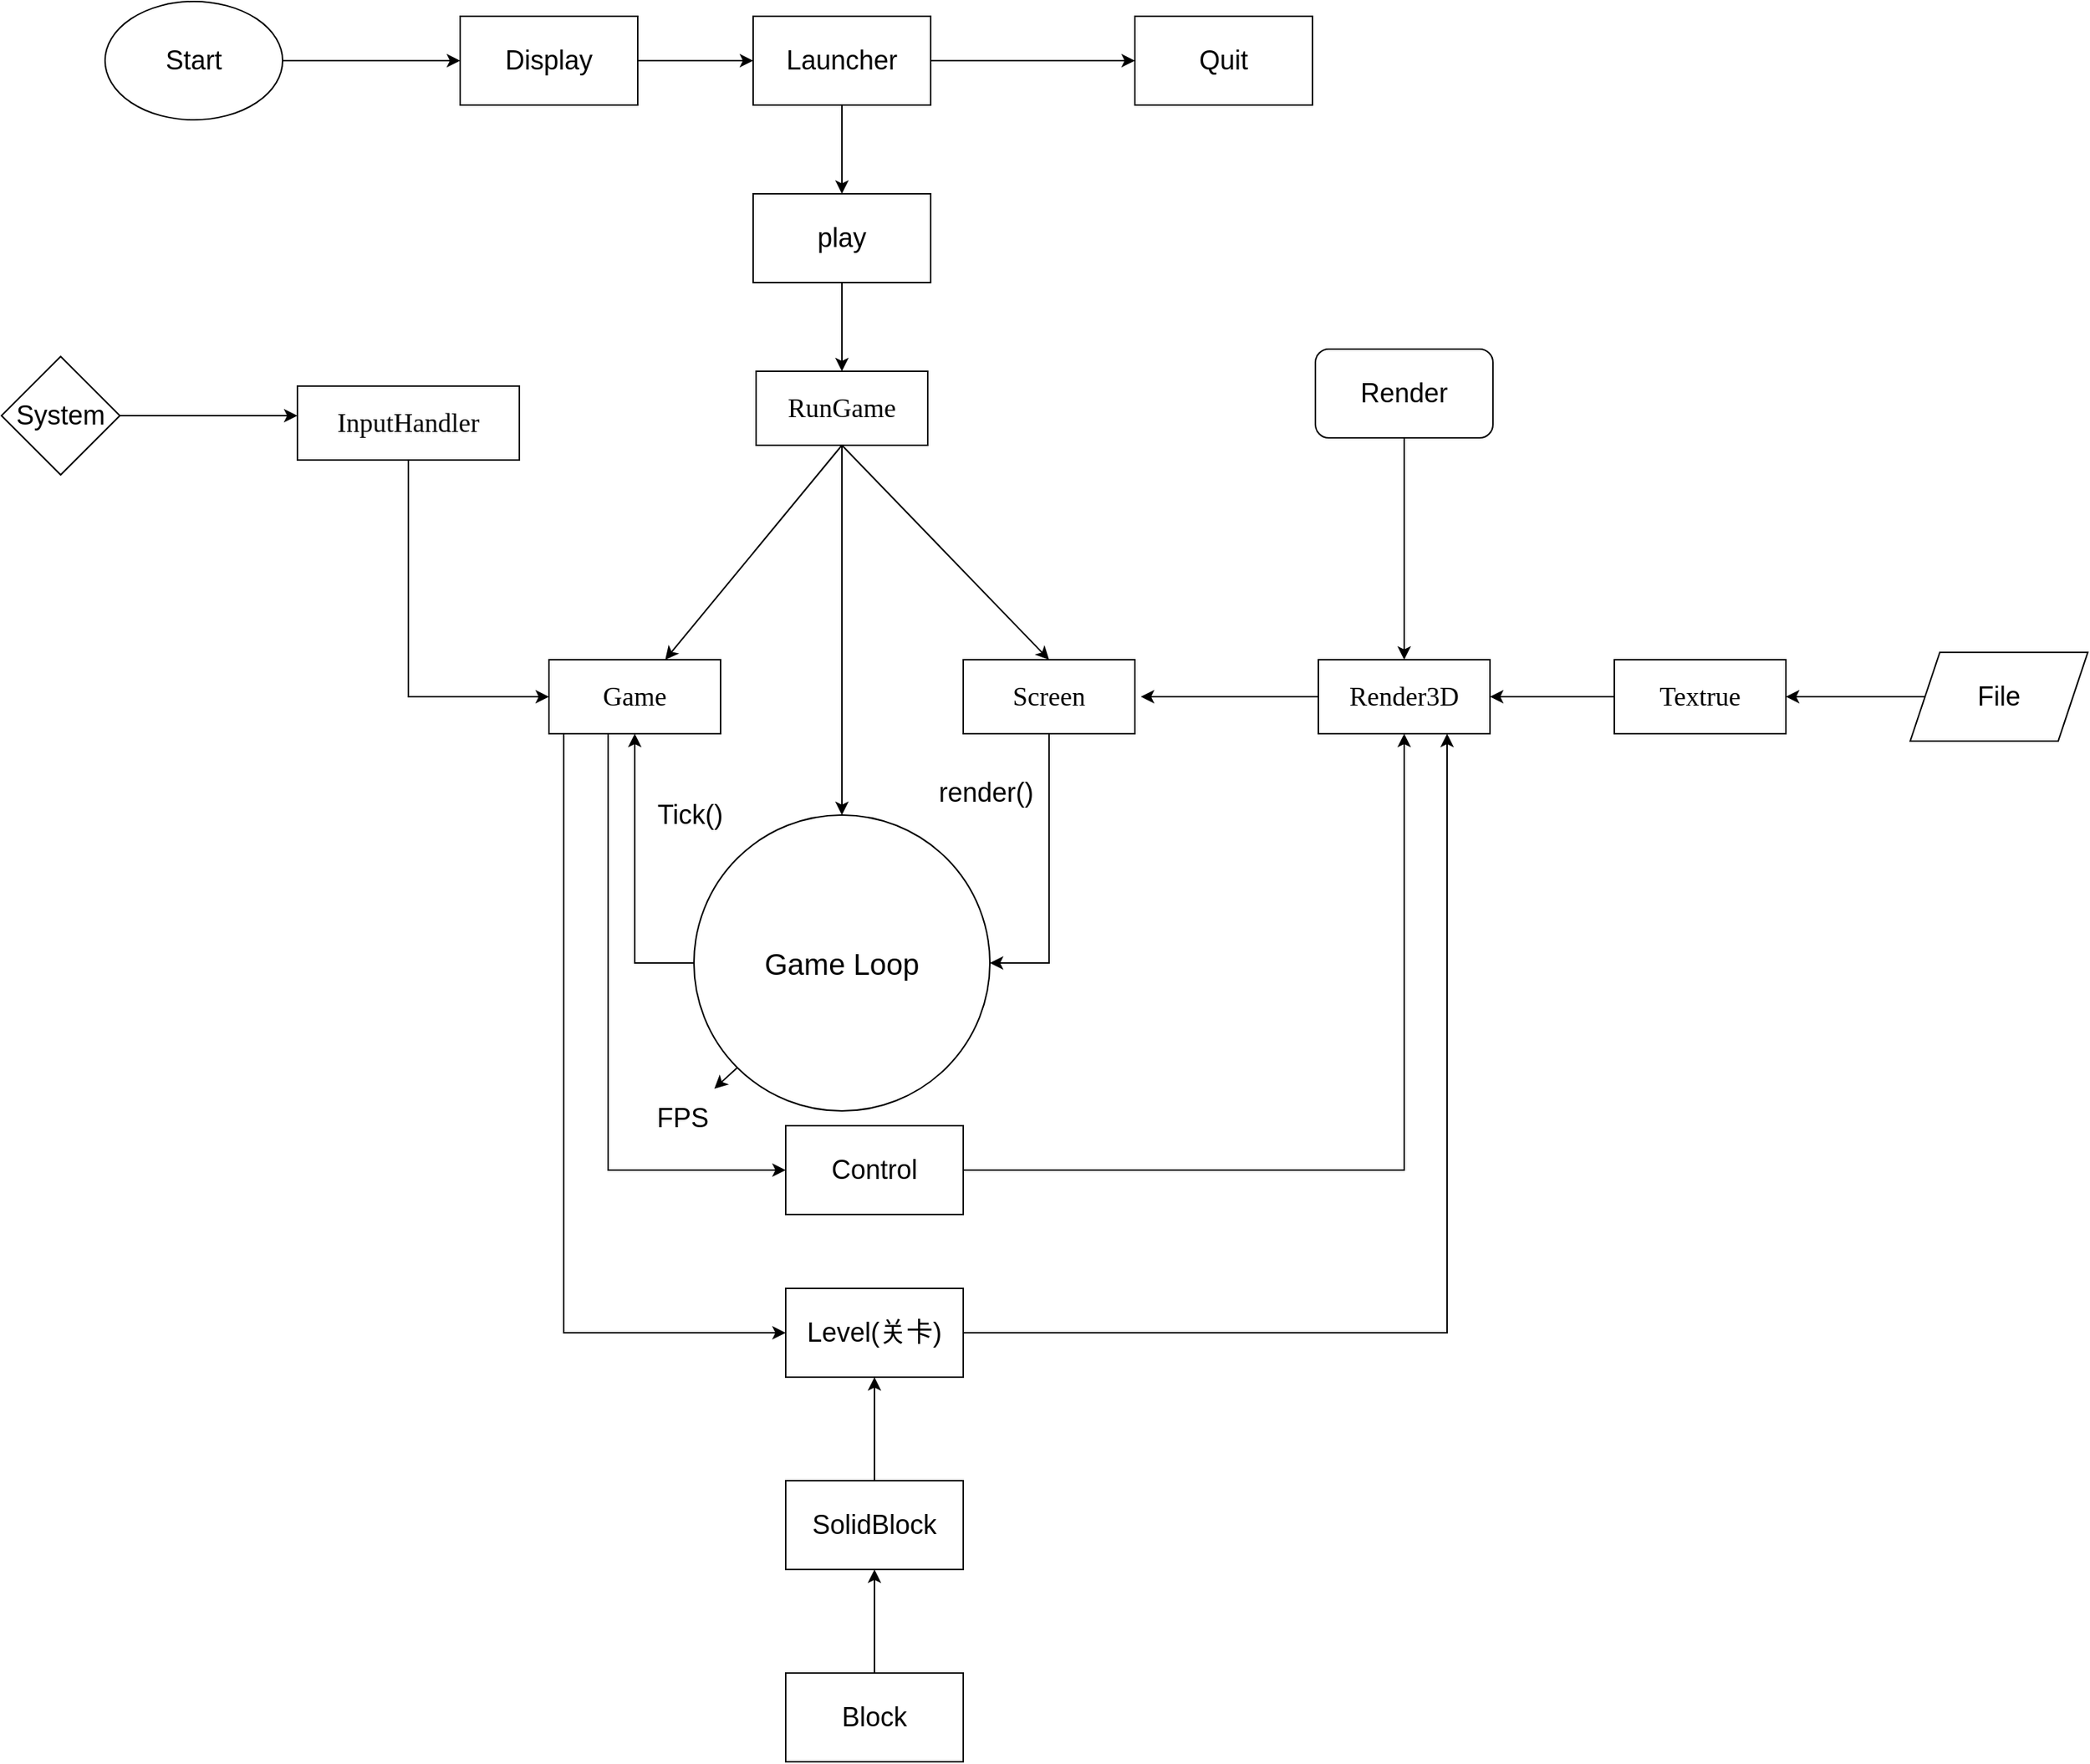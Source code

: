 <mxfile version="21.5.0" type="github">
  <diagram name="第 1 页" id="bnim70iv4dQA_bCJrnJs">
    <mxGraphModel dx="2019" dy="1156" grid="1" gridSize="10" guides="1" tooltips="1" connect="1" arrows="1" fold="1" page="1" pageScale="1" pageWidth="2000" pageHeight="1400" math="0" shadow="0">
      <root>
        <mxCell id="0" />
        <mxCell id="1" parent="0" />
        <mxCell id="kNxnwsr2kqk0C8-2MLcr-14" style="rounded=0;orthogonalLoop=1;jettySize=auto;html=1;exitX=0.5;exitY=1;exitDx=0;exitDy=0;entryX=0.5;entryY=0;entryDx=0;entryDy=0;" parent="1" source="223TXKhGHbjzBC68XGqH-1" target="kNxnwsr2kqk0C8-2MLcr-3" edge="1">
          <mxGeometry relative="1" as="geometry" />
        </mxCell>
        <mxCell id="kNxnwsr2kqk0C8-2MLcr-15" style="rounded=0;orthogonalLoop=1;jettySize=auto;html=1;exitX=0.5;exitY=1;exitDx=0;exitDy=0;" parent="1" source="223TXKhGHbjzBC68XGqH-1" target="kNxnwsr2kqk0C8-2MLcr-1" edge="1">
          <mxGeometry relative="1" as="geometry" />
        </mxCell>
        <mxCell id="kNxnwsr2kqk0C8-2MLcr-26" style="edgeStyle=orthogonalEdgeStyle;rounded=0;orthogonalLoop=1;jettySize=auto;html=1;exitX=0.5;exitY=1;exitDx=0;exitDy=0;entryX=0.5;entryY=0;entryDx=0;entryDy=0;" parent="1" source="223TXKhGHbjzBC68XGqH-1" target="kNxnwsr2kqk0C8-2MLcr-25" edge="1">
          <mxGeometry relative="1" as="geometry">
            <Array as="points">
              <mxPoint x="738" y="585" />
            </Array>
          </mxGeometry>
        </mxCell>
        <mxCell id="223TXKhGHbjzBC68XGqH-1" value="RunGame" style="rounded=0;whiteSpace=wrap;html=1;fontFamily=Verdana;fontSize=18;" parent="1" vertex="1">
          <mxGeometry x="680" y="300" width="116" height="50" as="geometry" />
        </mxCell>
        <mxCell id="kNxnwsr2kqk0C8-2MLcr-57" style="edgeStyle=orthogonalEdgeStyle;rounded=0;orthogonalLoop=1;jettySize=auto;html=1;exitX=0.25;exitY=1;exitDx=0;exitDy=0;entryX=0;entryY=0.5;entryDx=0;entryDy=0;" parent="1" source="kNxnwsr2kqk0C8-2MLcr-1" target="kNxnwsr2kqk0C8-2MLcr-56" edge="1">
          <mxGeometry relative="1" as="geometry">
            <Array as="points">
              <mxPoint x="580" y="545" />
              <mxPoint x="580" y="840" />
            </Array>
          </mxGeometry>
        </mxCell>
        <mxCell id="Hju6dRllPQrABKdtRstx-2" style="edgeStyle=orthogonalEdgeStyle;rounded=0;orthogonalLoop=1;jettySize=auto;html=1;exitX=0.25;exitY=1;exitDx=0;exitDy=0;entryX=0;entryY=0.5;entryDx=0;entryDy=0;" edge="1" parent="1" source="kNxnwsr2kqk0C8-2MLcr-1" target="Hju6dRllPQrABKdtRstx-1">
          <mxGeometry relative="1" as="geometry">
            <Array as="points">
              <mxPoint x="550" y="545" />
              <mxPoint x="550" y="950" />
            </Array>
          </mxGeometry>
        </mxCell>
        <mxCell id="kNxnwsr2kqk0C8-2MLcr-1" value="Game" style="rounded=0;whiteSpace=wrap;html=1;fontFamily=Verdana;fontSize=18;" parent="1" vertex="1">
          <mxGeometry x="540" y="495" width="116" height="50" as="geometry" />
        </mxCell>
        <mxCell id="kNxnwsr2kqk0C8-2MLcr-43" style="edgeStyle=orthogonalEdgeStyle;rounded=0;orthogonalLoop=1;jettySize=auto;html=1;exitX=0.5;exitY=1;exitDx=0;exitDy=0;entryX=1;entryY=0.5;entryDx=0;entryDy=0;" parent="1" source="kNxnwsr2kqk0C8-2MLcr-3" target="kNxnwsr2kqk0C8-2MLcr-25" edge="1">
          <mxGeometry relative="1" as="geometry" />
        </mxCell>
        <mxCell id="kNxnwsr2kqk0C8-2MLcr-55" style="edgeStyle=orthogonalEdgeStyle;rounded=0;orthogonalLoop=1;jettySize=auto;html=1;exitX=0;exitY=0.5;exitDx=0;exitDy=0;" parent="1" source="kNxnwsr2kqk0C8-2MLcr-4" edge="1">
          <mxGeometry relative="1" as="geometry">
            <mxPoint x="940" y="520" as="targetPoint" />
          </mxGeometry>
        </mxCell>
        <mxCell id="kNxnwsr2kqk0C8-2MLcr-4" value="Render3D" style="rounded=0;whiteSpace=wrap;html=1;fontFamily=Verdana;fontSize=18;" parent="1" vertex="1">
          <mxGeometry x="1060" y="495" width="116" height="50" as="geometry" />
        </mxCell>
        <mxCell id="kNxnwsr2kqk0C8-2MLcr-49" style="edgeStyle=orthogonalEdgeStyle;rounded=0;orthogonalLoop=1;jettySize=auto;html=1;" parent="1" source="kNxnwsr2kqk0C8-2MLcr-5" target="kNxnwsr2kqk0C8-2MLcr-4" edge="1">
          <mxGeometry relative="1" as="geometry" />
        </mxCell>
        <mxCell id="kNxnwsr2kqk0C8-2MLcr-5" value="Textrue" style="rounded=0;whiteSpace=wrap;html=1;fontFamily=Verdana;fontSize=18;" parent="1" vertex="1">
          <mxGeometry x="1260" y="495" width="116" height="50" as="geometry" />
        </mxCell>
        <mxCell id="kNxnwsr2kqk0C8-2MLcr-37" style="edgeStyle=orthogonalEdgeStyle;rounded=0;orthogonalLoop=1;jettySize=auto;html=1;exitX=0.5;exitY=1;exitDx=0;exitDy=0;entryX=0;entryY=0.5;entryDx=0;entryDy=0;" parent="1" source="kNxnwsr2kqk0C8-2MLcr-7" target="kNxnwsr2kqk0C8-2MLcr-1" edge="1">
          <mxGeometry relative="1" as="geometry" />
        </mxCell>
        <mxCell id="kNxnwsr2kqk0C8-2MLcr-7" value="InputHandler" style="rounded=0;whiteSpace=wrap;html=1;fontFamily=Verdana;fontSize=18;" parent="1" vertex="1">
          <mxGeometry x="370" y="310" width="150" height="50" as="geometry" />
        </mxCell>
        <mxCell id="kNxnwsr2kqk0C8-2MLcr-47" style="edgeStyle=orthogonalEdgeStyle;rounded=0;orthogonalLoop=1;jettySize=auto;html=1;exitX=0.5;exitY=1;exitDx=0;exitDy=0;" parent="1" source="kNxnwsr2kqk0C8-2MLcr-11" target="kNxnwsr2kqk0C8-2MLcr-4" edge="1">
          <mxGeometry relative="1" as="geometry" />
        </mxCell>
        <mxCell id="kNxnwsr2kqk0C8-2MLcr-11" value="Render" style="rounded=1;whiteSpace=wrap;html=1;fontSize=18;" parent="1" vertex="1">
          <mxGeometry x="1058" y="285" width="120" height="60" as="geometry" />
        </mxCell>
        <mxCell id="Hju6dRllPQrABKdtRstx-12" style="edgeStyle=orthogonalEdgeStyle;rounded=0;orthogonalLoop=1;jettySize=auto;html=1;exitX=1;exitY=0.5;exitDx=0;exitDy=0;" edge="1" parent="1" source="kNxnwsr2kqk0C8-2MLcr-13" target="Hju6dRllPQrABKdtRstx-10">
          <mxGeometry relative="1" as="geometry" />
        </mxCell>
        <mxCell id="kNxnwsr2kqk0C8-2MLcr-13" value="Start" style="ellipse;whiteSpace=wrap;html=1;fontSize=18;" parent="1" vertex="1">
          <mxGeometry x="240" y="50" width="120" height="80" as="geometry" />
        </mxCell>
        <mxCell id="kNxnwsr2kqk0C8-2MLcr-31" style="edgeStyle=orthogonalEdgeStyle;rounded=0;orthogonalLoop=1;jettySize=auto;html=1;exitX=0;exitY=0.5;exitDx=0;exitDy=0;entryX=0.5;entryY=1;entryDx=0;entryDy=0;" parent="1" source="kNxnwsr2kqk0C8-2MLcr-25" target="kNxnwsr2kqk0C8-2MLcr-1" edge="1">
          <mxGeometry relative="1" as="geometry" />
        </mxCell>
        <mxCell id="kNxnwsr2kqk0C8-2MLcr-53" style="rounded=0;orthogonalLoop=1;jettySize=auto;html=1;exitX=0;exitY=1;exitDx=0;exitDy=0;" parent="1" source="kNxnwsr2kqk0C8-2MLcr-25" target="kNxnwsr2kqk0C8-2MLcr-44" edge="1">
          <mxGeometry relative="1" as="geometry" />
        </mxCell>
        <mxCell id="kNxnwsr2kqk0C8-2MLcr-25" value="Game Loop" style="ellipse;whiteSpace=wrap;html=1;aspect=fixed;fontSize=20;" parent="1" vertex="1">
          <mxGeometry x="638" y="600" width="200" height="200" as="geometry" />
        </mxCell>
        <mxCell id="kNxnwsr2kqk0C8-2MLcr-30" style="edgeStyle=orthogonalEdgeStyle;rounded=0;orthogonalLoop=1;jettySize=auto;html=1;exitX=1;exitY=0.5;exitDx=0;exitDy=0;entryX=1;entryY=0.5;entryDx=0;entryDy=0;" parent="1" source="kNxnwsr2kqk0C8-2MLcr-29" target="kNxnwsr2kqk0C8-2MLcr-5" edge="1">
          <mxGeometry relative="1" as="geometry" />
        </mxCell>
        <mxCell id="kNxnwsr2kqk0C8-2MLcr-29" value="File" style="shape=parallelogram;perimeter=parallelogramPerimeter;whiteSpace=wrap;html=1;fixedSize=1;fontSize=18;" parent="1" vertex="1">
          <mxGeometry x="1460" y="490" width="120" height="60" as="geometry" />
        </mxCell>
        <mxCell id="kNxnwsr2kqk0C8-2MLcr-33" value="Tick()" style="text;html=1;align=center;verticalAlign=middle;resizable=0;points=[];autosize=1;strokeColor=none;fillColor=none;fontSize=18;" parent="1" vertex="1">
          <mxGeometry x="600" y="580" width="70" height="40" as="geometry" />
        </mxCell>
        <mxCell id="kNxnwsr2kqk0C8-2MLcr-44" value="FPS" style="text;html=1;align=center;verticalAlign=middle;resizable=0;points=[];autosize=1;strokeColor=none;fillColor=none;fontSize=18;" parent="1" vertex="1">
          <mxGeometry x="600" y="785" width="60" height="40" as="geometry" />
        </mxCell>
        <mxCell id="kNxnwsr2kqk0C8-2MLcr-3" value="Screen" style="rounded=0;whiteSpace=wrap;html=1;fontFamily=Verdana;fontSize=18;" parent="1" vertex="1">
          <mxGeometry x="820" y="495" width="116" height="50" as="geometry" />
        </mxCell>
        <mxCell id="kNxnwsr2kqk0C8-2MLcr-54" value="render()" style="text;html=1;align=center;verticalAlign=middle;resizable=0;points=[];autosize=1;strokeColor=none;fillColor=none;fontSize=18;" parent="1" vertex="1">
          <mxGeometry x="790" y="565" width="90" height="40" as="geometry" />
        </mxCell>
        <mxCell id="kNxnwsr2kqk0C8-2MLcr-58" style="edgeStyle=orthogonalEdgeStyle;rounded=0;orthogonalLoop=1;jettySize=auto;html=1;exitX=1;exitY=0.5;exitDx=0;exitDy=0;entryX=0.5;entryY=1;entryDx=0;entryDy=0;" parent="1" source="kNxnwsr2kqk0C8-2MLcr-56" target="kNxnwsr2kqk0C8-2MLcr-4" edge="1">
          <mxGeometry relative="1" as="geometry" />
        </mxCell>
        <mxCell id="kNxnwsr2kqk0C8-2MLcr-56" value="Control" style="rounded=0;whiteSpace=wrap;html=1;fontSize=18;" parent="1" vertex="1">
          <mxGeometry x="700" y="810" width="120" height="60" as="geometry" />
        </mxCell>
        <mxCell id="kNxnwsr2kqk0C8-2MLcr-59" value="" style="endArrow=classic;html=1;rounded=0;" parent="1" edge="1">
          <mxGeometry width="50" height="50" relative="1" as="geometry">
            <mxPoint x="250" y="330" as="sourcePoint" />
            <mxPoint x="370" y="330" as="targetPoint" />
          </mxGeometry>
        </mxCell>
        <mxCell id="Hju6dRllPQrABKdtRstx-6" style="edgeStyle=orthogonalEdgeStyle;rounded=0;orthogonalLoop=1;jettySize=auto;html=1;exitX=1;exitY=0.5;exitDx=0;exitDy=0;entryX=0.75;entryY=1;entryDx=0;entryDy=0;" edge="1" parent="1" source="Hju6dRllPQrABKdtRstx-1" target="kNxnwsr2kqk0C8-2MLcr-4">
          <mxGeometry relative="1" as="geometry" />
        </mxCell>
        <mxCell id="Hju6dRllPQrABKdtRstx-1" value="Level(关卡)" style="rounded=0;whiteSpace=wrap;html=1;fontSize=18;" vertex="1" parent="1">
          <mxGeometry x="700" y="920" width="120" height="60" as="geometry" />
        </mxCell>
        <mxCell id="Hju6dRllPQrABKdtRstx-3" value="Block" style="rounded=0;whiteSpace=wrap;html=1;fontSize=18;" vertex="1" parent="1">
          <mxGeometry x="700" y="1180" width="120" height="60" as="geometry" />
        </mxCell>
        <mxCell id="Hju6dRllPQrABKdtRstx-7" style="edgeStyle=orthogonalEdgeStyle;rounded=0;orthogonalLoop=1;jettySize=auto;html=1;entryX=0.5;entryY=1;entryDx=0;entryDy=0;exitX=0.5;exitY=0;exitDx=0;exitDy=0;" edge="1" parent="1" source="Hju6dRllPQrABKdtRstx-3" target="Hju6dRllPQrABKdtRstx-4">
          <mxGeometry relative="1" as="geometry">
            <mxPoint x="760" y="1170" as="sourcePoint" />
          </mxGeometry>
        </mxCell>
        <mxCell id="Hju6dRllPQrABKdtRstx-9" style="edgeStyle=orthogonalEdgeStyle;rounded=0;orthogonalLoop=1;jettySize=auto;html=1;exitX=0.5;exitY=0;exitDx=0;exitDy=0;entryX=0.5;entryY=1;entryDx=0;entryDy=0;" edge="1" parent="1" source="Hju6dRllPQrABKdtRstx-4" target="Hju6dRllPQrABKdtRstx-1">
          <mxGeometry relative="1" as="geometry" />
        </mxCell>
        <mxCell id="Hju6dRllPQrABKdtRstx-4" value="SolidBlock" style="rounded=0;whiteSpace=wrap;html=1;fontSize=18;" vertex="1" parent="1">
          <mxGeometry x="700" y="1050" width="120" height="60" as="geometry" />
        </mxCell>
        <mxCell id="Hju6dRllPQrABKdtRstx-8" value="System" style="rhombus;whiteSpace=wrap;html=1;fontSize=18;" vertex="1" parent="1">
          <mxGeometry x="170" y="290" width="80" height="80" as="geometry" />
        </mxCell>
        <mxCell id="Hju6dRllPQrABKdtRstx-13" style="edgeStyle=orthogonalEdgeStyle;rounded=0;orthogonalLoop=1;jettySize=auto;html=1;exitX=1;exitY=0.5;exitDx=0;exitDy=0;entryX=0;entryY=0.5;entryDx=0;entryDy=0;" edge="1" parent="1" source="Hju6dRllPQrABKdtRstx-10" target="Hju6dRllPQrABKdtRstx-11">
          <mxGeometry relative="1" as="geometry" />
        </mxCell>
        <mxCell id="Hju6dRllPQrABKdtRstx-10" value="Display" style="rounded=0;whiteSpace=wrap;html=1;fontSize=18;" vertex="1" parent="1">
          <mxGeometry x="480" y="60" width="120" height="60" as="geometry" />
        </mxCell>
        <mxCell id="Hju6dRllPQrABKdtRstx-15" style="edgeStyle=orthogonalEdgeStyle;rounded=0;orthogonalLoop=1;jettySize=auto;html=1;exitX=0.5;exitY=1;exitDx=0;exitDy=0;entryX=0.5;entryY=0;entryDx=0;entryDy=0;" edge="1" parent="1" source="Hju6dRllPQrABKdtRstx-11" target="Hju6dRllPQrABKdtRstx-14">
          <mxGeometry relative="1" as="geometry" />
        </mxCell>
        <mxCell id="Hju6dRllPQrABKdtRstx-18" style="edgeStyle=orthogonalEdgeStyle;rounded=0;orthogonalLoop=1;jettySize=auto;html=1;exitX=1;exitY=0.5;exitDx=0;exitDy=0;" edge="1" parent="1" source="Hju6dRllPQrABKdtRstx-11" target="Hju6dRllPQrABKdtRstx-17">
          <mxGeometry relative="1" as="geometry" />
        </mxCell>
        <mxCell id="Hju6dRllPQrABKdtRstx-11" value="Launcher" style="rounded=0;whiteSpace=wrap;html=1;fontSize=18;" vertex="1" parent="1">
          <mxGeometry x="678" y="60" width="120" height="60" as="geometry" />
        </mxCell>
        <mxCell id="Hju6dRllPQrABKdtRstx-16" style="edgeStyle=orthogonalEdgeStyle;rounded=0;orthogonalLoop=1;jettySize=auto;html=1;exitX=0.5;exitY=1;exitDx=0;exitDy=0;entryX=0.5;entryY=0;entryDx=0;entryDy=0;" edge="1" parent="1" source="Hju6dRllPQrABKdtRstx-14" target="223TXKhGHbjzBC68XGqH-1">
          <mxGeometry relative="1" as="geometry" />
        </mxCell>
        <mxCell id="Hju6dRllPQrABKdtRstx-14" value="play" style="rounded=0;whiteSpace=wrap;html=1;fontSize=18;" vertex="1" parent="1">
          <mxGeometry x="678" y="180" width="120" height="60" as="geometry" />
        </mxCell>
        <mxCell id="Hju6dRllPQrABKdtRstx-17" value="Quit" style="rounded=0;whiteSpace=wrap;html=1;fontSize=18;" vertex="1" parent="1">
          <mxGeometry x="936" y="60" width="120" height="60" as="geometry" />
        </mxCell>
      </root>
    </mxGraphModel>
  </diagram>
</mxfile>
